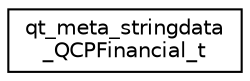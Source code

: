 digraph "Graphical Class Hierarchy"
{
  edge [fontname="Helvetica",fontsize="10",labelfontname="Helvetica",labelfontsize="10"];
  node [fontname="Helvetica",fontsize="10",shape=record];
  rankdir="LR";
  Node1 [label="qt_meta_stringdata\l_QCPFinancial_t",height=0.2,width=0.4,color="black", fillcolor="white", style="filled",URL="$structqt__meta__stringdata___q_c_p_financial__t.html"];
}
